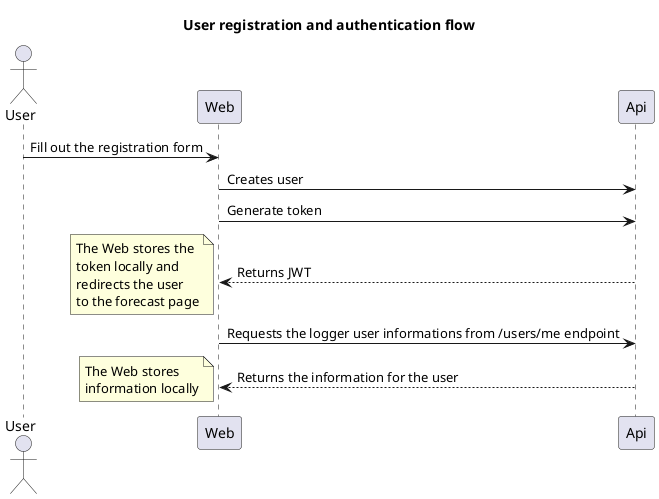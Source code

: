 @startuml User registration and authentication flow
title User registration and authentication flow
actor User
User -> Web: Fill out the registration form
Web -> Api: Creates user
Web -> Api: Generate token
Web <-- Api: Returns JWT
note bottom
  The Web stores the 
  token locally and 
  redirects the user 
  to the forecast page
end note
Web -> Api: Requests the logger user informations from /users/me endpoint
Web <-- Api: Returns the information for the user
note bottom
  The Web stores 
  information locally
end note
